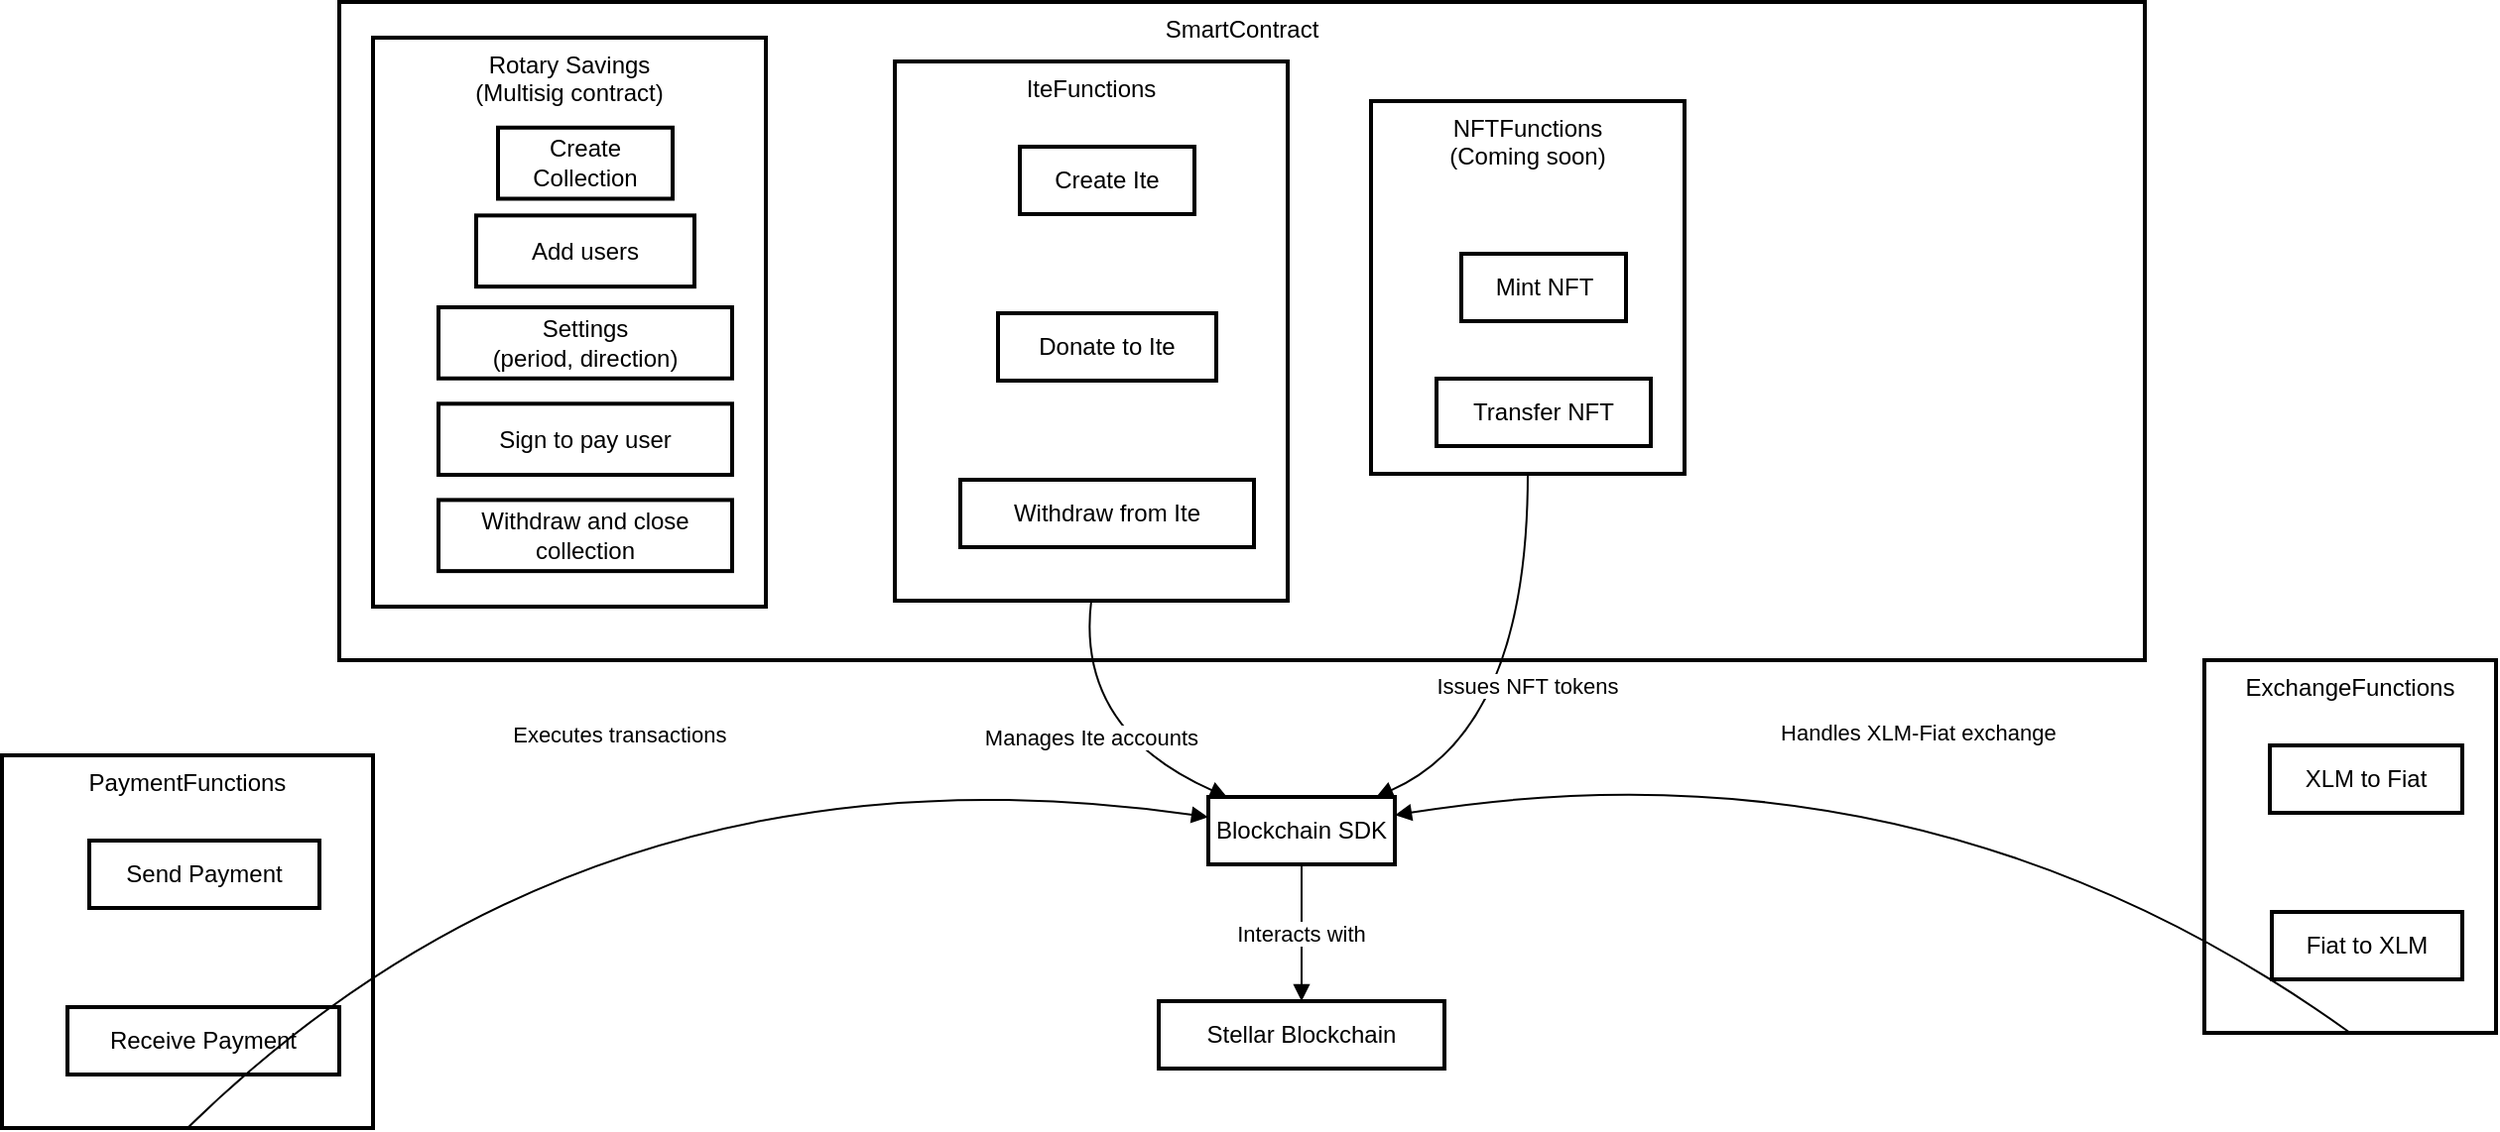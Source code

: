 <mxfile>
    <diagram name="Page-1" id="tqgh8wIxIpG1xmtgchpj">
        <mxGraphModel dx="1927" dy="384" grid="1" gridSize="10" guides="1" tooltips="1" connect="1" arrows="1" fold="1" page="1" pageScale="1" pageWidth="850" pageHeight="1100" math="0" shadow="0">
            <root>
                <mxCell id="0"/>
                <mxCell id="1" parent="0"/>
                <mxCell id="u9Umea-9Md1OC9XHzGHI-141" value="SmartContract" style="whiteSpace=wrap;strokeWidth=2;verticalAlign=top;" parent="1" vertex="1">
                    <mxGeometry x="20" y="260" width="910" height="332" as="geometry"/>
                </mxCell>
                <mxCell id="u9Umea-9Md1OC9XHzGHI-142" value="PaymentFunctions" style="whiteSpace=wrap;strokeWidth=2;verticalAlign=top;" parent="1" vertex="1">
                    <mxGeometry x="-150" y="640" width="187" height="188" as="geometry"/>
                </mxCell>
                <mxCell id="u9Umea-9Md1OC9XHzGHI-143" value="Send Payment" style="whiteSpace=wrap;strokeWidth=2;" parent="u9Umea-9Md1OC9XHzGHI-142" vertex="1">
                    <mxGeometry x="44" y="43" width="116" height="34" as="geometry"/>
                </mxCell>
                <mxCell id="u9Umea-9Md1OC9XHzGHI-144" value="Receive Payment" style="whiteSpace=wrap;strokeWidth=2;" parent="u9Umea-9Md1OC9XHzGHI-142" vertex="1">
                    <mxGeometry x="33" y="127" width="137" height="34" as="geometry"/>
                </mxCell>
                <mxCell id="u9Umea-9Md1OC9XHzGHI-145" value="IteFunctions" style="whiteSpace=wrap;strokeWidth=2;verticalAlign=top;" parent="1" vertex="1">
                    <mxGeometry x="300" y="290" width="198" height="272" as="geometry"/>
                </mxCell>
                <mxCell id="u9Umea-9Md1OC9XHzGHI-146" value="Create Ite" style="whiteSpace=wrap;strokeWidth=2;" parent="u9Umea-9Md1OC9XHzGHI-145" vertex="1">
                    <mxGeometry x="63" y="43" width="88" height="34" as="geometry"/>
                </mxCell>
                <mxCell id="u9Umea-9Md1OC9XHzGHI-147" value="Donate to Ite" style="whiteSpace=wrap;strokeWidth=2;" parent="u9Umea-9Md1OC9XHzGHI-145" vertex="1">
                    <mxGeometry x="52" y="127" width="110" height="34" as="geometry"/>
                </mxCell>
                <mxCell id="u9Umea-9Md1OC9XHzGHI-148" value="Withdraw from Ite" style="whiteSpace=wrap;strokeWidth=2;" parent="u9Umea-9Md1OC9XHzGHI-145" vertex="1">
                    <mxGeometry x="33" y="211" width="148" height="34" as="geometry"/>
                </mxCell>
                <mxCell id="u9Umea-9Md1OC9XHzGHI-149" value="NFTFunctions&#10;(Coming soon)" style="whiteSpace=wrap;strokeWidth=2;verticalAlign=top;" parent="1" vertex="1">
                    <mxGeometry x="540" y="310" width="158" height="188" as="geometry"/>
                </mxCell>
                <mxCell id="u9Umea-9Md1OC9XHzGHI-150" value="Mint NFT" style="whiteSpace=wrap;strokeWidth=2;fontStyle=0" parent="u9Umea-9Md1OC9XHzGHI-149" vertex="1">
                    <mxGeometry x="45.5" y="77" width="83" height="34" as="geometry"/>
                </mxCell>
                <mxCell id="u9Umea-9Md1OC9XHzGHI-151" value="Transfer NFT" style="whiteSpace=wrap;strokeWidth=2;" parent="u9Umea-9Md1OC9XHzGHI-149" vertex="1">
                    <mxGeometry x="33" y="140" width="108" height="34" as="geometry"/>
                </mxCell>
                <mxCell id="u9Umea-9Md1OC9XHzGHI-152" value="ExchangeFunctions" style="whiteSpace=wrap;strokeWidth=2;verticalAlign=top;" parent="1" vertex="1">
                    <mxGeometry x="960" y="592" width="147" height="188" as="geometry"/>
                </mxCell>
                <mxCell id="u9Umea-9Md1OC9XHzGHI-153" value="XLM to Fiat" style="whiteSpace=wrap;strokeWidth=2;" parent="u9Umea-9Md1OC9XHzGHI-152" vertex="1">
                    <mxGeometry x="33" y="43" width="97" height="34" as="geometry"/>
                </mxCell>
                <mxCell id="u9Umea-9Md1OC9XHzGHI-154" value="Fiat to XLM" style="whiteSpace=wrap;strokeWidth=2;" parent="u9Umea-9Md1OC9XHzGHI-152" vertex="1">
                    <mxGeometry x="34" y="127" width="96" height="34" as="geometry"/>
                </mxCell>
                <mxCell id="u9Umea-9Md1OC9XHzGHI-155" value="Blockchain SDK" style="whiteSpace=wrap;strokeWidth=2;" parent="1" vertex="1">
                    <mxGeometry x="458" y="661" width="94" height="34" as="geometry"/>
                </mxCell>
                <mxCell id="u9Umea-9Md1OC9XHzGHI-156" value="Stellar Blockchain" style="whiteSpace=wrap;strokeWidth=2;" parent="1" vertex="1">
                    <mxGeometry x="433" y="764" width="144" height="34" as="geometry"/>
                </mxCell>
                <mxCell id="u9Umea-9Md1OC9XHzGHI-157" value="Interacts with" style="curved=1;startArrow=none;endArrow=block;exitX=0.5;exitY=1;entryX=0.5;entryY=0;rounded=0;" parent="1" source="u9Umea-9Md1OC9XHzGHI-155" target="u9Umea-9Md1OC9XHzGHI-156" edge="1">
                    <mxGeometry relative="1" as="geometry">
                        <Array as="points"/>
                    </mxGeometry>
                </mxCell>
                <mxCell id="u9Umea-9Md1OC9XHzGHI-158" value="Executes transactions" style="curved=1;startArrow=none;endArrow=block;exitX=0.5;exitY=1;entryX=0;entryY=0.3;rounded=0;" parent="1" source="u9Umea-9Md1OC9XHzGHI-142" target="u9Umea-9Md1OC9XHzGHI-155" edge="1">
                    <mxGeometry relative="1" as="geometry">
                        <Array as="points">
                            <mxPoint x="149" y="627"/>
                        </Array>
                    </mxGeometry>
                </mxCell>
                <mxCell id="u9Umea-9Md1OC9XHzGHI-159" value="Manages Ite accounts" style="curved=1;startArrow=none;endArrow=block;exitX=0.5;exitY=1;entryX=0.1;entryY=0;rounded=0;" parent="1" source="u9Umea-9Md1OC9XHzGHI-145" target="u9Umea-9Md1OC9XHzGHI-155" edge="1">
                    <mxGeometry relative="1" as="geometry">
                        <Array as="points">
                            <mxPoint x="391" y="627"/>
                        </Array>
                    </mxGeometry>
                </mxCell>
                <mxCell id="u9Umea-9Md1OC9XHzGHI-160" value="Issues NFT tokens" style="curved=1;startArrow=none;endArrow=block;exitX=0.5;exitY=1;entryX=0.9;entryY=0;rounded=0;" parent="1" source="u9Umea-9Md1OC9XHzGHI-149" target="u9Umea-9Md1OC9XHzGHI-155" edge="1">
                    <mxGeometry relative="1" as="geometry">
                        <Array as="points">
                            <mxPoint x="619" y="627"/>
                        </Array>
                    </mxGeometry>
                </mxCell>
                <mxCell id="u9Umea-9Md1OC9XHzGHI-161" value="Handles XLM-Fiat exchange" style="curved=1;startArrow=none;endArrow=block;exitX=0.5;exitY=1;entryX=1;entryY=0.27;rounded=0;" parent="1" source="u9Umea-9Md1OC9XHzGHI-152" target="u9Umea-9Md1OC9XHzGHI-155" edge="1">
                    <mxGeometry relative="1" as="geometry">
                        <Array as="points">
                            <mxPoint x="821" y="627"/>
                        </Array>
                    </mxGeometry>
                </mxCell>
                <mxCell id="2" value="Rotary Savings&#10;(Multisig contract)" style="whiteSpace=wrap;strokeWidth=2;verticalAlign=top;" vertex="1" parent="1">
                    <mxGeometry x="37" y="278" width="198" height="287" as="geometry"/>
                </mxCell>
                <mxCell id="3" value="Create Collection" style="whiteSpace=wrap;strokeWidth=2;" vertex="1" parent="2">
                    <mxGeometry x="63" y="45.371" width="88" height="35.875" as="geometry"/>
                </mxCell>
                <mxCell id="4" value="Add users" style="whiteSpace=wrap;strokeWidth=2;" vertex="1" parent="2">
                    <mxGeometry x="52" y="89.688" width="110" height="35.875" as="geometry"/>
                </mxCell>
                <mxCell id="5" value="Settings&#10;(period, direction)" style="whiteSpace=wrap;strokeWidth=2;" vertex="1" parent="2">
                    <mxGeometry x="33" y="136.005" width="148" height="35.875" as="geometry"/>
                </mxCell>
                <mxCell id="6" value="Sign to pay user" style="whiteSpace=wrap;strokeWidth=2;" vertex="1" parent="2">
                    <mxGeometry x="33" y="184.651" width="148" height="35.875" as="geometry"/>
                </mxCell>
                <mxCell id="7" value="Withdraw and close collection" style="whiteSpace=wrap;strokeWidth=2;" vertex="1" parent="2">
                    <mxGeometry x="33" y="233.188" width="148" height="35.875" as="geometry"/>
                </mxCell>
            </root>
        </mxGraphModel>
    </diagram>
</mxfile>